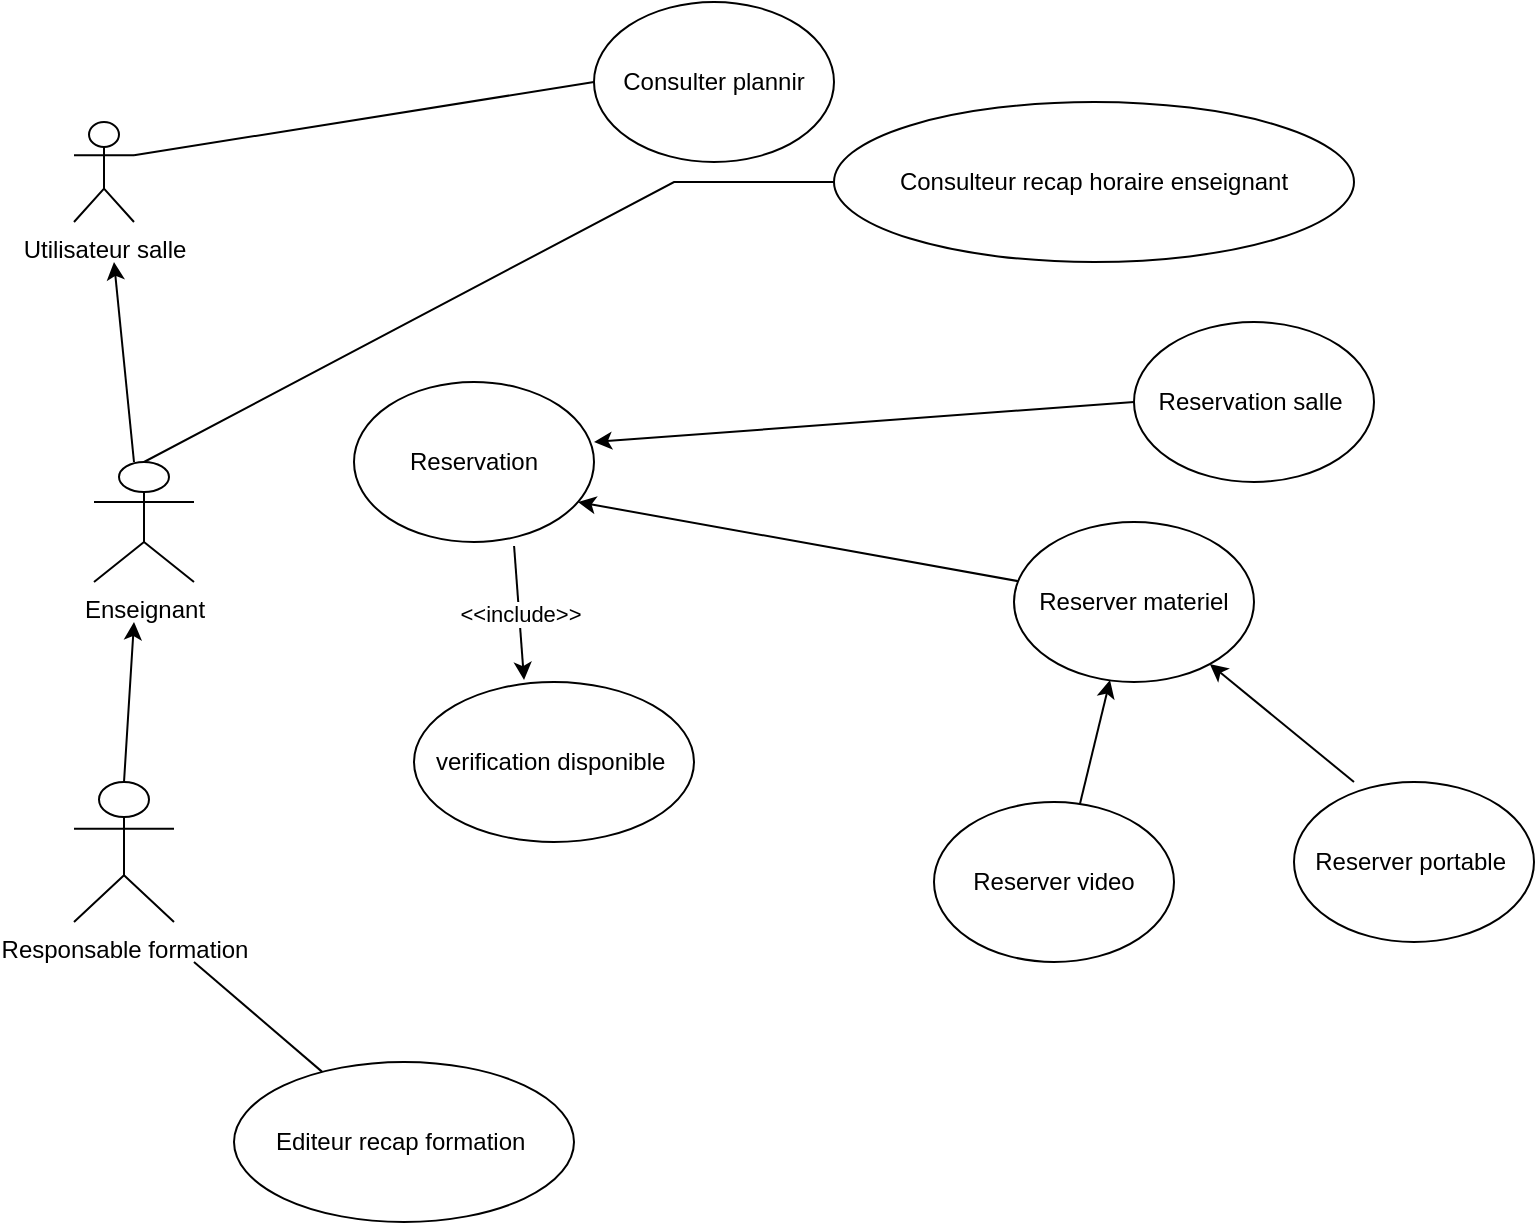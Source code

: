 <mxfile version="22.1.21" type="device" pages="2">
  <diagram id="qX8UqvS2kE64xxPu2gzD" name="Page-1">
    <mxGraphModel dx="880" dy="572" grid="1" gridSize="10" guides="1" tooltips="1" connect="1" arrows="1" fold="1" page="1" pageScale="1" pageWidth="827" pageHeight="1169" math="0" shadow="0">
      <root>
        <mxCell id="0" />
        <mxCell id="1" parent="0" />
        <mxCell id="rntrfY47Hv8t6kBeSZ6b-1" value="Consulter plannir" style="ellipse;whiteSpace=wrap;html=1;" vertex="1" parent="1">
          <mxGeometry x="330" y="30" width="120" height="80" as="geometry" />
        </mxCell>
        <mxCell id="rntrfY47Hv8t6kBeSZ6b-2" value="Utilisateur salle" style="shape=umlActor;verticalLabelPosition=bottom;verticalAlign=top;html=1;outlineConnect=0;" vertex="1" parent="1">
          <mxGeometry x="70" y="90" width="30" height="50" as="geometry" />
        </mxCell>
        <mxCell id="rntrfY47Hv8t6kBeSZ6b-3" value="Consulteur recap horaire enseignant" style="ellipse;whiteSpace=wrap;html=1;" vertex="1" parent="1">
          <mxGeometry x="450" y="80" width="260" height="80" as="geometry" />
        </mxCell>
        <mxCell id="rntrfY47Hv8t6kBeSZ6b-4" value="Reservation" style="ellipse;whiteSpace=wrap;html=1;" vertex="1" parent="1">
          <mxGeometry x="210" y="220" width="120" height="80" as="geometry" />
        </mxCell>
        <mxCell id="rntrfY47Hv8t6kBeSZ6b-5" value="Reservation salle&amp;nbsp;" style="ellipse;whiteSpace=wrap;html=1;" vertex="1" parent="1">
          <mxGeometry x="600" y="190" width="120" height="80" as="geometry" />
        </mxCell>
        <mxCell id="rntrfY47Hv8t6kBeSZ6b-6" value="Reserver materiel" style="ellipse;whiteSpace=wrap;html=1;" vertex="1" parent="1">
          <mxGeometry x="540" y="290" width="120" height="80" as="geometry" />
        </mxCell>
        <mxCell id="rntrfY47Hv8t6kBeSZ6b-7" value="Reserver video" style="ellipse;whiteSpace=wrap;html=1;" vertex="1" parent="1">
          <mxGeometry x="500" y="430" width="120" height="80" as="geometry" />
        </mxCell>
        <mxCell id="rntrfY47Hv8t6kBeSZ6b-8" value="Reserver portable&amp;nbsp;" style="ellipse;whiteSpace=wrap;html=1;" vertex="1" parent="1">
          <mxGeometry x="680" y="420" width="120" height="80" as="geometry" />
        </mxCell>
        <mxCell id="rntrfY47Hv8t6kBeSZ6b-9" value="Enseignant" style="shape=umlActor;verticalLabelPosition=bottom;verticalAlign=top;html=1;outlineConnect=0;" vertex="1" parent="1">
          <mxGeometry x="80" y="260" width="50" height="60" as="geometry" />
        </mxCell>
        <mxCell id="rntrfY47Hv8t6kBeSZ6b-10" value="Responsable formation" style="shape=umlActor;verticalLabelPosition=bottom;verticalAlign=top;html=1;outlineConnect=0;" vertex="1" parent="1">
          <mxGeometry x="70" y="420" width="50" height="70" as="geometry" />
        </mxCell>
        <mxCell id="rntrfY47Hv8t6kBeSZ6b-11" value="verification disponible&amp;nbsp;" style="ellipse;whiteSpace=wrap;html=1;" vertex="1" parent="1">
          <mxGeometry x="240" y="370" width="140" height="80" as="geometry" />
        </mxCell>
        <mxCell id="rntrfY47Hv8t6kBeSZ6b-12" value="Editeur recap formation&amp;nbsp;" style="ellipse;whiteSpace=wrap;html=1;" vertex="1" parent="1">
          <mxGeometry x="150" y="560" width="170" height="80" as="geometry" />
        </mxCell>
        <mxCell id="rntrfY47Hv8t6kBeSZ6b-13" value="" style="endArrow=classic;html=1;rounded=0;exitX=0;exitY=0.5;exitDx=0;exitDy=0;" edge="1" parent="1" source="rntrfY47Hv8t6kBeSZ6b-5">
          <mxGeometry width="50" height="50" relative="1" as="geometry">
            <mxPoint x="390" y="270" as="sourcePoint" />
            <mxPoint x="330" y="250" as="targetPoint" />
          </mxGeometry>
        </mxCell>
        <mxCell id="rntrfY47Hv8t6kBeSZ6b-14" value="" style="endArrow=classic;html=1;rounded=0;entryX=0.933;entryY=0.75;entryDx=0;entryDy=0;entryPerimeter=0;" edge="1" parent="1" source="rntrfY47Hv8t6kBeSZ6b-6" target="rntrfY47Hv8t6kBeSZ6b-4">
          <mxGeometry width="50" height="50" relative="1" as="geometry">
            <mxPoint x="610" y="240" as="sourcePoint" />
            <mxPoint x="340" y="280" as="targetPoint" />
          </mxGeometry>
        </mxCell>
        <mxCell id="rntrfY47Hv8t6kBeSZ6b-15" value="" style="endArrow=classic;html=1;rounded=0;exitX=0.25;exitY=0;exitDx=0;exitDy=0;exitPerimeter=0;" edge="1" parent="1" source="rntrfY47Hv8t6kBeSZ6b-8" target="rntrfY47Hv8t6kBeSZ6b-6">
          <mxGeometry width="50" height="50" relative="1" as="geometry">
            <mxPoint x="652" y="410" as="sourcePoint" />
            <mxPoint x="440" y="370" as="targetPoint" />
          </mxGeometry>
        </mxCell>
        <mxCell id="rntrfY47Hv8t6kBeSZ6b-16" value="" style="endArrow=classic;html=1;rounded=0;exitX=0.608;exitY=0.013;exitDx=0;exitDy=0;exitPerimeter=0;entryX=0.4;entryY=0.988;entryDx=0;entryDy=0;entryPerimeter=0;" edge="1" parent="1" source="rntrfY47Hv8t6kBeSZ6b-7" target="rntrfY47Hv8t6kBeSZ6b-6">
          <mxGeometry width="50" height="50" relative="1" as="geometry">
            <mxPoint x="660" y="439" as="sourcePoint" />
            <mxPoint x="588" y="380" as="targetPoint" />
          </mxGeometry>
        </mxCell>
        <mxCell id="rntrfY47Hv8t6kBeSZ6b-17" value="" style="endArrow=classic;html=1;rounded=0;entryX=0.393;entryY=-0.012;entryDx=0;entryDy=0;entryPerimeter=0;exitX=0.667;exitY=1.025;exitDx=0;exitDy=0;exitPerimeter=0;" edge="1" parent="1" source="rntrfY47Hv8t6kBeSZ6b-4" target="rntrfY47Hv8t6kBeSZ6b-11">
          <mxGeometry relative="1" as="geometry">
            <mxPoint x="360" y="360" as="sourcePoint" />
            <mxPoint x="460" y="360" as="targetPoint" />
          </mxGeometry>
        </mxCell>
        <mxCell id="rntrfY47Hv8t6kBeSZ6b-18" value="&amp;lt;&amp;lt;include&amp;gt;&amp;gt;" style="edgeLabel;resizable=0;html=1;align=center;verticalAlign=middle;rotation=0;" connectable="0" vertex="1" parent="rntrfY47Hv8t6kBeSZ6b-17">
          <mxGeometry relative="1" as="geometry" />
        </mxCell>
        <mxCell id="rntrfY47Hv8t6kBeSZ6b-19" style="edgeStyle=none;rounded=0;orthogonalLoop=1;jettySize=auto;html=1;entryX=0.579;entryY=0.013;entryDx=0;entryDy=0;entryPerimeter=0;" edge="1" parent="1" source="rntrfY47Hv8t6kBeSZ6b-11" target="rntrfY47Hv8t6kBeSZ6b-11">
          <mxGeometry relative="1" as="geometry" />
        </mxCell>
        <mxCell id="rntrfY47Hv8t6kBeSZ6b-20" value="" style="endArrow=none;html=1;rounded=0;" edge="1" parent="1" source="rntrfY47Hv8t6kBeSZ6b-12">
          <mxGeometry width="50" height="50" relative="1" as="geometry">
            <mxPoint x="190" y="560" as="sourcePoint" />
            <mxPoint x="130" y="510" as="targetPoint" />
          </mxGeometry>
        </mxCell>
        <mxCell id="rntrfY47Hv8t6kBeSZ6b-21" value="" style="endArrow=classic;html=1;rounded=0;exitX=0.5;exitY=0;exitDx=0;exitDy=0;exitPerimeter=0;" edge="1" parent="1" source="rntrfY47Hv8t6kBeSZ6b-10">
          <mxGeometry width="50" height="50" relative="1" as="geometry">
            <mxPoint x="100" y="420" as="sourcePoint" />
            <mxPoint x="100" y="340" as="targetPoint" />
          </mxGeometry>
        </mxCell>
        <mxCell id="rntrfY47Hv8t6kBeSZ6b-22" value="" style="endArrow=none;html=1;rounded=0;entryX=0;entryY=0.5;entryDx=0;entryDy=0;exitX=0.5;exitY=0;exitDx=0;exitDy=0;exitPerimeter=0;" edge="1" parent="1" source="rntrfY47Hv8t6kBeSZ6b-9" target="rntrfY47Hv8t6kBeSZ6b-3">
          <mxGeometry width="50" height="50" relative="1" as="geometry">
            <mxPoint x="270" y="200" as="sourcePoint" />
            <mxPoint x="320" y="150" as="targetPoint" />
            <Array as="points">
              <mxPoint x="370" y="120" />
            </Array>
          </mxGeometry>
        </mxCell>
        <mxCell id="rntrfY47Hv8t6kBeSZ6b-23" value="" style="endArrow=none;html=1;rounded=0;entryX=0;entryY=0.5;entryDx=0;entryDy=0;exitX=1;exitY=0.333;exitDx=0;exitDy=0;exitPerimeter=0;" edge="1" parent="1" source="rntrfY47Hv8t6kBeSZ6b-2" target="rntrfY47Hv8t6kBeSZ6b-1">
          <mxGeometry width="50" height="50" relative="1" as="geometry">
            <mxPoint x="210" y="160" as="sourcePoint" />
            <mxPoint x="260" y="110" as="targetPoint" />
          </mxGeometry>
        </mxCell>
        <mxCell id="rntrfY47Hv8t6kBeSZ6b-24" value="" style="endArrow=classic;html=1;rounded=0;" edge="1" parent="1">
          <mxGeometry width="50" height="50" relative="1" as="geometry">
            <mxPoint x="100" y="260" as="sourcePoint" />
            <mxPoint x="90" y="160" as="targetPoint" />
          </mxGeometry>
        </mxCell>
      </root>
    </mxGraphModel>
  </diagram>
  <diagram id="dtba6PQJG5DobaJJVQpd" name="Page-2">
    <mxGraphModel dx="1280" dy="972" grid="0" gridSize="10" guides="1" tooltips="1" connect="1" arrows="1" fold="1" page="0" pageScale="1" pageWidth="827" pageHeight="1169" math="0" shadow="0">
      <root>
        <mxCell id="0" />
        <mxCell id="1" parent="0" />
        <mxCell id="td2TFSnO3F3tmxSQG4Zr-1" value="correction éventuelle" style="ellipse;whiteSpace=wrap;html=1;labelBackgroundColor=none;" parent="1" vertex="1">
          <mxGeometry x="20" y="50" width="120" height="80" as="geometry" />
        </mxCell>
        <mxCell id="td2TFSnO3F3tmxSQG4Zr-2" value="vérification saisie cahier" style="ellipse;whiteSpace=wrap;html=1;labelBackgroundColor=none;" parent="1" vertex="1">
          <mxGeometry x="20" y="180" width="150" height="80" as="geometry" />
        </mxCell>
        <mxCell id="td2TFSnO3F3tmxSQG4Zr-3" value="consultation de glossaire" style="ellipse;whiteSpace=wrap;html=1;labelBackgroundColor=none;" parent="1" vertex="1">
          <mxGeometry x="-10" y="410" width="160" height="80" as="geometry" />
        </mxCell>
        <mxCell id="td2TFSnO3F3tmxSQG4Zr-4" value="saisie BDD" style="ellipse;whiteSpace=wrap;html=1;labelBackgroundColor=none;" parent="1" vertex="1">
          <mxGeometry x="240" width="120" height="80" as="geometry" />
        </mxCell>
        <mxCell id="td2TFSnO3F3tmxSQG4Zr-5" value="operation phyto" style="ellipse;whiteSpace=wrap;html=1;labelBackgroundColor=none;" parent="1" vertex="1">
          <mxGeometry x="155" y="521" width="120" height="80" as="geometry" />
        </mxCell>
        <mxCell id="td2TFSnO3F3tmxSQG4Zr-6" value="saisie opération" style="ellipse;whiteSpace=wrap;html=1;labelBackgroundColor=none;" parent="1" vertex="1">
          <mxGeometry x="253" y="367" width="120" height="80" as="geometry" />
        </mxCell>
        <mxCell id="td2TFSnO3F3tmxSQG4Zr-8" value="identification&amp;nbsp;" style="ellipse;whiteSpace=wrap;html=1;labelBackgroundColor=none;" parent="1" vertex="1">
          <mxGeometry x="540" y="20" width="120" height="80" as="geometry" />
        </mxCell>
        <mxCell id="td2TFSnO3F3tmxSQG4Zr-9" value="etat terravitis" style="ellipse;whiteSpace=wrap;html=1;labelBackgroundColor=none;" parent="1" vertex="1">
          <mxGeometry x="630" y="120" width="120" height="80" as="geometry" />
        </mxCell>
        <mxCell id="td2TFSnO3F3tmxSQG4Zr-10" value="Notification saisie ok" style="ellipse;whiteSpace=wrap;html=1;labelBackgroundColor=none;" parent="1" vertex="1">
          <mxGeometry x="670" y="240" width="120" height="80" as="geometry" />
        </mxCell>
        <mxCell id="td2TFSnO3F3tmxSQG4Zr-11" value="vérification données BDD" style="ellipse;whiteSpace=wrap;html=1;labelBackgroundColor=none;" parent="1" vertex="1">
          <mxGeometry x="580" y="330" width="150" height="80" as="geometry" />
        </mxCell>
        <mxCell id="td2TFSnO3F3tmxSQG4Zr-12" value="correction données BDD" style="ellipse;whiteSpace=wrap;html=1;labelBackgroundColor=none;" parent="1" vertex="1">
          <mxGeometry x="470" y="410" width="150" height="80" as="geometry" />
        </mxCell>
        <mxCell id="td2TFSnO3F3tmxSQG4Zr-13" value="analyse résultat" style="ellipse;whiteSpace=wrap;html=1;labelBackgroundColor=none;" parent="1" vertex="1">
          <mxGeometry x="510" y="680" width="120" height="80" as="geometry" />
        </mxCell>
        <mxCell id="td2TFSnO3F3tmxSQG4Zr-14" value="rédaction synthése" style="ellipse;whiteSpace=wrap;html=1;labelBackgroundColor=none;" parent="1" vertex="1">
          <mxGeometry x="730" y="584" width="120" height="80" as="geometry" />
        </mxCell>
        <mxCell id="td2TFSnO3F3tmxSQG4Zr-15" value="Chef exploitation" style="shape=umlActor;verticalLabelPosition=bottom;verticalAlign=top;html=1;outlineConnect=0;labelBackgroundColor=none;" parent="1" vertex="1">
          <mxGeometry x="440" y="130" width="30" height="60" as="geometry" />
        </mxCell>
        <mxCell id="td2TFSnO3F3tmxSQG4Zr-16" value="ouvrier Agricole" style="shape=umlActor;verticalLabelPosition=bottom;verticalAlign=top;html=1;outlineConnect=0;labelBackgroundColor=none;" parent="1" vertex="1">
          <mxGeometry x="70" y="320" width="30" height="60" as="geometry" />
        </mxCell>
        <mxCell id="td2TFSnO3F3tmxSQG4Zr-17" value="chercheur" style="shape=umlActor;verticalLabelPosition=bottom;verticalAlign=top;html=1;outlineConnect=0;labelBackgroundColor=none;" parent="1" vertex="1">
          <mxGeometry x="725" y="450" width="30" height="60" as="geometry" />
        </mxCell>
        <mxCell id="ILsBCG3r65_bVUNIyN4I-3" value="" style="endArrow=none;html=1;rounded=0;hachureGap=4;fontFamily=Architects Daughter;fontSource=https%3A%2F%2Ffonts.googleapis.com%2Fcss%3Ffamily%3DArchitects%2BDaughter;fontSize=16;fontColor=#1D3557;exitX=1;exitY=0.5;exitDx=0;exitDy=0;" parent="1" source="td2TFSnO3F3tmxSQG4Zr-1" target="td2TFSnO3F3tmxSQG4Zr-15" edge="1">
          <mxGeometry width="50" height="50" relative="1" as="geometry">
            <mxPoint x="216" y="130" as="sourcePoint" />
            <mxPoint x="266" y="80" as="targetPoint" />
          </mxGeometry>
        </mxCell>
        <mxCell id="ILsBCG3r65_bVUNIyN4I-4" value="" style="endArrow=none;html=1;rounded=0;hachureGap=4;fontFamily=Architects Daughter;fontSource=https%3A%2F%2Ffonts.googleapis.com%2Fcss%3Ffamily%3DArchitects%2BDaughter;fontSize=16;fontColor=#1D3557;exitX=0.941;exitY=0.824;exitDx=0;exitDy=0;exitPerimeter=0;" parent="1" source="td2TFSnO3F3tmxSQG4Zr-4" edge="1">
          <mxGeometry width="50" height="50" relative="1" as="geometry">
            <mxPoint x="382" y="110" as="sourcePoint" />
            <mxPoint x="446" y="128" as="targetPoint" />
          </mxGeometry>
        </mxCell>
        <mxCell id="ILsBCG3r65_bVUNIyN4I-5" value="" style="endArrow=none;html=1;rounded=0;hachureGap=4;fontFamily=Architects Daughter;fontSource=https%3A%2F%2Ffonts.googleapis.com%2Fcss%3Ffamily%3DArchitects%2BDaughter;fontSize=16;fontColor=#1D3557;exitX=1;exitY=0.388;exitDx=0;exitDy=0;exitPerimeter=0;" parent="1" source="td2TFSnO3F3tmxSQG4Zr-2" edge="1">
          <mxGeometry width="50" height="50" relative="1" as="geometry">
            <mxPoint x="275" y="226" as="sourcePoint" />
            <mxPoint x="436" y="155" as="targetPoint" />
          </mxGeometry>
        </mxCell>
        <mxCell id="ILsBCG3r65_bVUNIyN4I-6" value="" style="endArrow=classic;html=1;rounded=0;hachureGap=4;fontFamily=Architects Daughter;fontSource=https%3A%2F%2Ffonts.googleapis.com%2Fcss%3Ffamily%3DArchitects%2BDaughter;fontSize=16;fontColor=#1D3557;" parent="1" target="td2TFSnO3F3tmxSQG4Zr-16" edge="1">
          <mxGeometry width="50" height="50" relative="1" as="geometry">
            <mxPoint x="410" y="209" as="sourcePoint" />
            <mxPoint x="342" y="231" as="targetPoint" />
          </mxGeometry>
        </mxCell>
        <mxCell id="ILsBCG3r65_bVUNIyN4I-7" value="" style="endArrow=none;html=1;rounded=0;hachureGap=4;fontFamily=Architects Daughter;fontSource=https%3A%2F%2Ffonts.googleapis.com%2Fcss%3Ffamily%3DArchitects%2BDaughter;fontSize=16;fontColor=#1D3557;exitX=0.222;exitY=0.047;exitDx=0;exitDy=0;exitPerimeter=0;" parent="1" source="td2TFSnO3F3tmxSQG4Zr-6" edge="1">
          <mxGeometry width="50" height="50" relative="1" as="geometry">
            <mxPoint x="204" y="402" as="sourcePoint" />
            <mxPoint x="208" y="351" as="targetPoint" />
          </mxGeometry>
        </mxCell>
        <mxCell id="ILsBCG3r65_bVUNIyN4I-8" value="" style="endArrow=none;html=1;rounded=0;hachureGap=4;fontFamily=Architects Daughter;fontSource=https%3A%2F%2Ffonts.googleapis.com%2Fcss%3Ffamily%3DArchitects%2BDaughter;fontSize=16;fontColor=#1D3557;" parent="1" edge="1">
          <mxGeometry width="50" height="50" relative="1" as="geometry">
            <mxPoint x="102" y="368" as="sourcePoint" />
            <mxPoint x="211" y="349.47" as="targetPoint" />
          </mxGeometry>
        </mxCell>
        <mxCell id="ynNQW_KcsPk511566RT1-2" value="" style="endArrow=classic;html=1;rounded=0;entryX=0.289;entryY=0.96;entryDx=0;entryDy=0;entryPerimeter=0;" parent="1" target="td2TFSnO3F3tmxSQG4Zr-6" edge="1">
          <mxGeometry width="50" height="50" relative="1" as="geometry">
            <mxPoint x="232" y="521" as="sourcePoint" />
            <mxPoint x="282" y="471" as="targetPoint" />
          </mxGeometry>
        </mxCell>
        <mxCell id="ynNQW_KcsPk511566RT1-3" value="" style="endArrow=classic;html=1;rounded=0;entryX=0.789;entryY=0.907;entryDx=0;entryDy=0;entryPerimeter=0;exitX=0.362;exitY=0.035;exitDx=0;exitDy=0;exitPerimeter=0;" parent="1" source="td2TFSnO3F3tmxSQG4Zr-7" target="td2TFSnO3F3tmxSQG4Zr-6" edge="1">
          <mxGeometry width="50" height="50" relative="1" as="geometry">
            <mxPoint x="332" y="517" as="sourcePoint" />
            <mxPoint x="382" y="467" as="targetPoint" />
          </mxGeometry>
        </mxCell>
        <mxCell id="HknMEqGt49eJzjjqw019-1" value="" style="html=1;verticalAlign=bottom;endArrow=open;dashed=1;endSize=8;curved=0;rounded=0;exitX=1;exitY=0.5;exitDx=0;exitDy=0;" parent="1" source="td2TFSnO3F3tmxSQG4Zr-3" edge="1">
          <mxGeometry x="0.586" y="-8" relative="1" as="geometry">
            <mxPoint x="235" y="440" as="sourcePoint" />
            <mxPoint x="252" y="410" as="targetPoint" />
            <Array as="points" />
            <mxPoint as="offset" />
          </mxGeometry>
        </mxCell>
        <mxCell id="HknMEqGt49eJzjjqw019-2" value="&amp;lt;&amp;lt;extend&amp;gt;&amp;gt;" style="edgeLabel;html=1;align=center;verticalAlign=middle;resizable=0;points=[];" parent="HknMEqGt49eJzjjqw019-1" vertex="1" connectable="0">
          <mxGeometry x="0.045" y="-3" relative="1" as="geometry">
            <mxPoint x="1" as="offset" />
          </mxGeometry>
        </mxCell>
        <mxCell id="HknMEqGt49eJzjjqw019-3" value="" style="endArrow=none;html=1;rounded=0;exitX=0.63;exitY=-0.005;exitDx=0;exitDy=0;exitPerimeter=0;" parent="1" source="td2TFSnO3F3tmxSQG4Zr-13" edge="1">
          <mxGeometry width="50" height="50" relative="1" as="geometry">
            <mxPoint x="633" y="573" as="sourcePoint" />
            <mxPoint x="710" y="536" as="targetPoint" />
          </mxGeometry>
        </mxCell>
        <mxCell id="HknMEqGt49eJzjjqw019-4" value="" style="endArrow=none;html=1;rounded=0;exitX=0.595;exitY=-0.016;exitDx=0;exitDy=0;exitPerimeter=0;" parent="1" source="td2TFSnO3F3tmxSQG4Zr-14" edge="1">
          <mxGeometry width="50" height="50" relative="1" as="geometry">
            <mxPoint x="817" y="544" as="sourcePoint" />
            <mxPoint x="763" y="533" as="targetPoint" />
          </mxGeometry>
        </mxCell>
        <mxCell id="HknMEqGt49eJzjjqw019-6" value="" style="endArrow=none;html=1;rounded=0;" parent="1" edge="1">
          <mxGeometry width="50" height="50" relative="1" as="geometry">
            <mxPoint x="593" y="532" as="sourcePoint" />
            <mxPoint x="718" y="495" as="targetPoint" />
          </mxGeometry>
        </mxCell>
        <mxCell id="HknMEqGt49eJzjjqw019-8" value="" style="endArrow=none;html=1;rounded=0;" parent="1" target="td2TFSnO3F3tmxSQG4Zr-7" edge="1">
          <mxGeometry width="50" height="50" relative="1" as="geometry">
            <mxPoint x="386" y="588" as="sourcePoint" />
            <mxPoint x="436" y="538" as="targetPoint" />
          </mxGeometry>
        </mxCell>
        <mxCell id="td2TFSnO3F3tmxSQG4Zr-7" value="autre opération&amp;nbsp;" style="ellipse;whiteSpace=wrap;html=1;labelBackgroundColor=none;" parent="1" vertex="1">
          <mxGeometry x="309" y="521" width="120" height="80" as="geometry" />
        </mxCell>
        <mxCell id="HknMEqGt49eJzjjqw019-9" value="" style="endArrow=none;html=1;rounded=0;entryX=0.567;entryY=1.001;entryDx=0;entryDy=0;entryPerimeter=0;" parent="1" target="td2TFSnO3F3tmxSQG4Zr-12" edge="1">
          <mxGeometry width="50" height="50" relative="1" as="geometry">
            <mxPoint x="595" y="530" as="sourcePoint" />
            <mxPoint x="580" y="519" as="targetPoint" />
          </mxGeometry>
        </mxCell>
        <mxCell id="HknMEqGt49eJzjjqw019-10" value="" style="endArrow=none;html=1;rounded=0;exitX=0.928;exitY=0.778;exitDx=0;exitDy=0;exitPerimeter=0;" parent="1" source="td2TFSnO3F3tmxSQG4Zr-11" edge="1">
          <mxGeometry width="50" height="50" relative="1" as="geometry">
            <mxPoint x="736" y="406" as="sourcePoint" />
            <mxPoint x="777" y="410" as="targetPoint" />
          </mxGeometry>
        </mxCell>
        <mxCell id="HknMEqGt49eJzjjqw019-11" value="" style="endArrow=none;html=1;rounded=0;" parent="1" edge="1">
          <mxGeometry width="50" height="50" relative="1" as="geometry">
            <mxPoint x="750" y="445" as="sourcePoint" />
            <mxPoint x="779" y="409" as="targetPoint" />
          </mxGeometry>
        </mxCell>
        <mxCell id="HknMEqGt49eJzjjqw019-12" value="" style="endArrow=none;html=1;rounded=0;entryX=0.981;entryY=0.626;entryDx=0;entryDy=0;entryPerimeter=0;" parent="1" target="td2TFSnO3F3tmxSQG4Zr-10" edge="1">
          <mxGeometry width="50" height="50" relative="1" as="geometry">
            <mxPoint x="829" y="316" as="sourcePoint" />
            <mxPoint x="867" y="316" as="targetPoint" />
          </mxGeometry>
        </mxCell>
        <mxCell id="HknMEqGt49eJzjjqw019-13" value="" style="endArrow=none;html=1;rounded=0;" parent="1" edge="1">
          <mxGeometry width="50" height="50" relative="1" as="geometry">
            <mxPoint x="837" y="381" as="sourcePoint" />
            <mxPoint x="829" y="314" as="targetPoint" />
          </mxGeometry>
        </mxCell>
        <mxCell id="HknMEqGt49eJzjjqw019-14" value="" style="endArrow=none;html=1;rounded=0;" parent="1" edge="1">
          <mxGeometry width="50" height="50" relative="1" as="geometry">
            <mxPoint x="763" y="454" as="sourcePoint" />
            <mxPoint x="834" y="383" as="targetPoint" />
          </mxGeometry>
        </mxCell>
        <mxCell id="HknMEqGt49eJzjjqw019-15" value="" style="endArrow=none;html=1;rounded=0;" parent="1" edge="1">
          <mxGeometry width="50" height="50" relative="1" as="geometry">
            <mxPoint x="589" y="199" as="sourcePoint" />
            <mxPoint x="635" y="172" as="targetPoint" />
          </mxGeometry>
        </mxCell>
        <mxCell id="HknMEqGt49eJzjjqw019-16" value="" style="endArrow=none;html=1;rounded=0;" parent="1" edge="1">
          <mxGeometry width="50" height="50" relative="1" as="geometry">
            <mxPoint x="472" y="159" as="sourcePoint" />
            <mxPoint x="588" y="198" as="targetPoint" />
          </mxGeometry>
        </mxCell>
        <mxCell id="HknMEqGt49eJzjjqw019-18" value="" style="endArrow=none;dashed=1;html=1;dashPattern=1 3;strokeWidth=2;rounded=0;" parent="1" edge="1">
          <mxGeometry width="50" height="50" relative="1" as="geometry">
            <mxPoint x="361" y="38" as="sourcePoint" />
            <mxPoint x="469" y="13" as="targetPoint" />
          </mxGeometry>
        </mxCell>
        <mxCell id="HknMEqGt49eJzjjqw019-19" value="&amp;lt;&amp;lt;include&amp;gt;&amp;gt;" style="html=1;verticalAlign=bottom;endArrow=open;dashed=1;endSize=8;curved=0;rounded=0;entryX=0.02;entryY=0.35;entryDx=0;entryDy=0;entryPerimeter=0;" parent="1" target="td2TFSnO3F3tmxSQG4Zr-8" edge="1">
          <mxGeometry x="-0.879" y="-2" relative="1" as="geometry">
            <mxPoint x="463" y="11" as="sourcePoint" />
            <mxPoint x="475" y="-8" as="targetPoint" />
            <mxPoint as="offset" />
          </mxGeometry>
        </mxCell>
      </root>
    </mxGraphModel>
  </diagram>
</mxfile>
